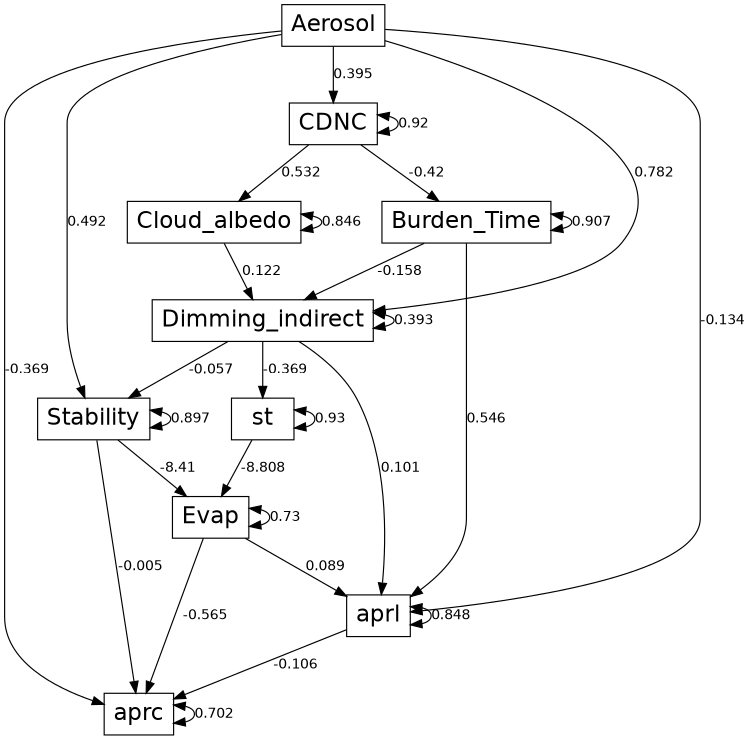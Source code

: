 digraph "sem.bd" {
  rankdir=TB;
  size="5,5";
  node [fontname="Helvetica" fontsize=20 shape=box];
  edge [fontname="Helvetica" fontsize=12];
  center=1;
  "Aerosol" -> "CDNC" [label="0.395"];
  "Aerosol" -> "Dimming_indirect" [label="0.782"];
  "Aerosol" -> "Stability" [label="0.492"];
  "Aerosol" -> "aprc" [label="-0.369"];
  "Aerosol" -> "aprl" [label="-0.134"];
  "CDNC" -> "Cloud_albedo" [label="0.532"];
  "CDNC" -> "Burden_Time" [label="-0.42"];
  "Cloud_albedo" -> "Dimming_indirect" [label="0.122"];
  "Dimming_indirect" -> "aprl" [label="0.101"];
  "Dimming_indirect" -> "Stability" [label="-0.057"];
  "Dimming_indirect" -> "st" [label="-0.369"];
  "st" -> "Evap" [label="-8.808"];
  "Stability" -> "Evap" [label="-8.41"];
  "Stability" -> "aprc" [label="-0.005"];
  "Evap" -> "aprc" [label="-0.565"];
  "Evap" -> "aprl" [label="0.089"];
  "Burden_Time" -> "Dimming_indirect" [label="-0.158"];
  "Burden_Time" -> "aprl" [label="0.546"];
  "aprl" -> "aprc" [label="-0.106"];
  "CDNC" -> "CDNC" [label="0.92" dir=both];
  "Cloud_albedo" -> "Cloud_albedo" [label="0.846" dir=both];
  "Dimming_indirect" -> "Dimming_indirect" [label="0.393" dir=both];
  "Stability" -> "Stability" [label="0.897" dir=both];
  "st" -> "st" [label="0.93" dir=both];
  "Evap" -> "Evap" [label="0.73" dir=both];
  "aprc" -> "aprc" [label="0.702" dir=both];
  "aprl" -> "aprl" [label="0.848" dir=both];
  "Burden_Time" -> "Burden_Time" [label="0.907" dir=both];
}
